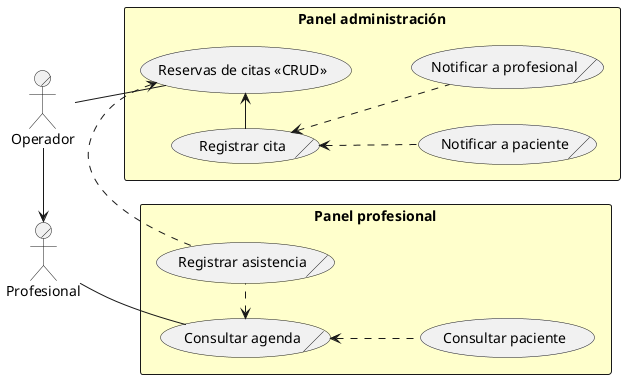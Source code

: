 @startuml
left to right direction
actor/ Operador
actor/ Profesional

rectangle "Panel administración" #BUSINESS {
    usecase "Reservas de citas << CRUD >>" as AdminCitas
    usecase/ "Registrar cita" as Citar
    usecase/ "Notificar a paciente" as NotificarPaciente
    usecase/ "Notificar a profesional" as NotificarProfesional
}
rectangle "Panel profesional" #BUSINESS {
    usecase/ "Consultar agenda" as Agenda
    usecase "Consultar paciente" as ConsultarPaciente
    usecase/ "Registrar asistencia" as Asistencia
}

Citar -> AdminCitas
Citar <.. NotificarPaciente
Citar <.. NotificarProfesional

AdminCitas <. Asistencia
Agenda <. Asistencia

Agenda <.. ConsultarPaciente

Operador -> Profesional
Operador -- AdminCitas
Profesional -- Agenda
@enduml